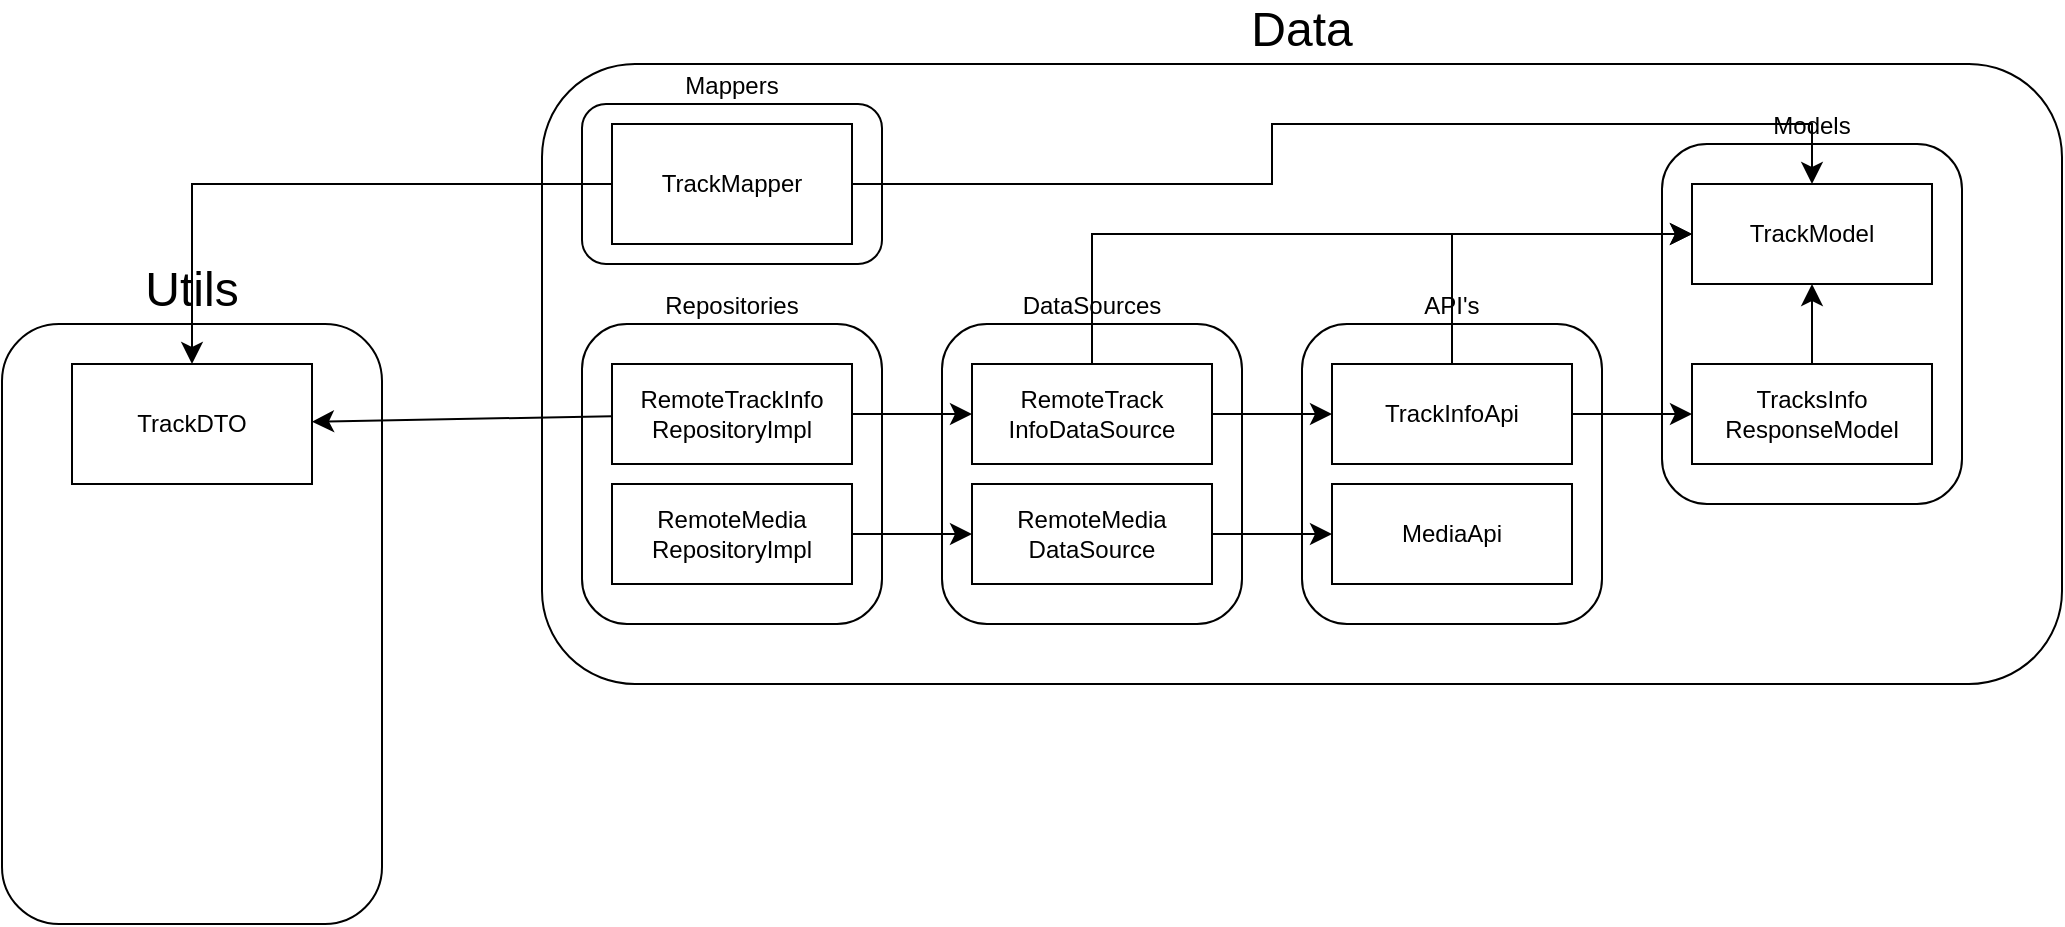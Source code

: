 <mxfile version="24.4.4" type="github">
  <diagram name="Страница — 1" id="pdOZdxwdt70tDH0--Hyy">
    <mxGraphModel dx="1460" dy="1086" grid="1" gridSize="10" guides="1" tooltips="1" connect="1" arrows="1" fold="1" page="0" pageScale="1" pageWidth="827" pageHeight="1169" background="none" math="0" shadow="0">
      <root>
        <mxCell id="0" />
        <mxCell id="1" parent="0" />
        <mxCell id="SDaeNK49fz3u2ENC72t_-1" value="Data" style="rounded=1;whiteSpace=wrap;html=1;labelPosition=center;verticalLabelPosition=top;align=center;verticalAlign=bottom;fontSize=24;" vertex="1" parent="1">
          <mxGeometry y="-70" width="760" height="310" as="geometry" />
        </mxCell>
        <mxCell id="SDaeNK49fz3u2ENC72t_-7" value="" style="group" vertex="1" connectable="0" parent="1">
          <mxGeometry x="380" y="60" width="150" height="150" as="geometry" />
        </mxCell>
        <mxCell id="SDaeNK49fz3u2ENC72t_-6" value="API&#39;s" style="rounded=1;whiteSpace=wrap;html=1;labelPosition=center;verticalLabelPosition=top;align=center;verticalAlign=bottom;" vertex="1" parent="SDaeNK49fz3u2ENC72t_-7">
          <mxGeometry width="150" height="150" as="geometry" />
        </mxCell>
        <mxCell id="SDaeNK49fz3u2ENC72t_-2" value="MediaApi" style="rounded=0;whiteSpace=wrap;html=1;" vertex="1" parent="SDaeNK49fz3u2ENC72t_-7">
          <mxGeometry x="15" y="80" width="120" height="50" as="geometry" />
        </mxCell>
        <mxCell id="SDaeNK49fz3u2ENC72t_-3" value="TrackInfoApi" style="rounded=0;whiteSpace=wrap;html=1;" vertex="1" parent="SDaeNK49fz3u2ENC72t_-7">
          <mxGeometry x="15" y="20" width="120" height="50" as="geometry" />
        </mxCell>
        <mxCell id="SDaeNK49fz3u2ENC72t_-9" value="" style="group" vertex="1" connectable="0" parent="1">
          <mxGeometry x="200" y="60" width="150" height="150" as="geometry" />
        </mxCell>
        <mxCell id="SDaeNK49fz3u2ENC72t_-10" value="DataSources" style="rounded=1;whiteSpace=wrap;html=1;labelPosition=center;verticalLabelPosition=top;align=center;verticalAlign=bottom;" vertex="1" parent="SDaeNK49fz3u2ENC72t_-9">
          <mxGeometry width="150" height="150" as="geometry" />
        </mxCell>
        <mxCell id="SDaeNK49fz3u2ENC72t_-11" value="&lt;div&gt;RemoteMedia&lt;/div&gt;&lt;div&gt;DataSource&lt;/div&gt;" style="rounded=0;whiteSpace=wrap;html=1;" vertex="1" parent="SDaeNK49fz3u2ENC72t_-9">
          <mxGeometry x="15" y="80" width="120" height="50" as="geometry" />
        </mxCell>
        <mxCell id="SDaeNK49fz3u2ENC72t_-12" value="&lt;div&gt;RemoteTrack&lt;/div&gt;&lt;div&gt;InfoDataSource&lt;/div&gt;" style="rounded=0;whiteSpace=wrap;html=1;" vertex="1" parent="SDaeNK49fz3u2ENC72t_-9">
          <mxGeometry x="15" y="20" width="120" height="50" as="geometry" />
        </mxCell>
        <mxCell id="SDaeNK49fz3u2ENC72t_-13" style="edgeStyle=none;curved=1;rounded=0;orthogonalLoop=1;jettySize=auto;html=1;entryX=0;entryY=0.5;entryDx=0;entryDy=0;fontSize=12;startSize=8;endSize=8;" edge="1" parent="1" source="SDaeNK49fz3u2ENC72t_-12" target="SDaeNK49fz3u2ENC72t_-3">
          <mxGeometry relative="1" as="geometry" />
        </mxCell>
        <mxCell id="SDaeNK49fz3u2ENC72t_-14" style="edgeStyle=none;curved=1;rounded=0;orthogonalLoop=1;jettySize=auto;html=1;fontSize=12;startSize=8;endSize=8;" edge="1" parent="1" source="SDaeNK49fz3u2ENC72t_-11" target="SDaeNK49fz3u2ENC72t_-2">
          <mxGeometry relative="1" as="geometry" />
        </mxCell>
        <mxCell id="SDaeNK49fz3u2ENC72t_-15" value="" style="group" vertex="1" connectable="0" parent="1">
          <mxGeometry x="20" y="60" width="150" height="150" as="geometry" />
        </mxCell>
        <mxCell id="SDaeNK49fz3u2ENC72t_-16" value="Repositories" style="rounded=1;whiteSpace=wrap;html=1;labelPosition=center;verticalLabelPosition=top;align=center;verticalAlign=bottom;" vertex="1" parent="SDaeNK49fz3u2ENC72t_-15">
          <mxGeometry width="150" height="150" as="geometry" />
        </mxCell>
        <mxCell id="SDaeNK49fz3u2ENC72t_-17" value="RemoteMedia&lt;div&gt;RepositoryImpl&lt;/div&gt;" style="rounded=0;whiteSpace=wrap;html=1;" vertex="1" parent="SDaeNK49fz3u2ENC72t_-15">
          <mxGeometry x="15" y="80" width="120" height="50" as="geometry" />
        </mxCell>
        <mxCell id="SDaeNK49fz3u2ENC72t_-18" value="&lt;div&gt;RemoteTrackInfo&lt;/div&gt;&lt;div&gt;RepositoryImpl&lt;/div&gt;" style="rounded=0;whiteSpace=wrap;html=1;" vertex="1" parent="SDaeNK49fz3u2ENC72t_-15">
          <mxGeometry x="15" y="20" width="120" height="50" as="geometry" />
        </mxCell>
        <mxCell id="SDaeNK49fz3u2ENC72t_-31" style="edgeStyle=none;curved=1;rounded=0;orthogonalLoop=1;jettySize=auto;html=1;exitX=0.75;exitY=0;exitDx=0;exitDy=0;fontSize=12;startSize=8;endSize=8;" edge="1" parent="SDaeNK49fz3u2ENC72t_-15" source="SDaeNK49fz3u2ENC72t_-16" target="SDaeNK49fz3u2ENC72t_-16">
          <mxGeometry relative="1" as="geometry" />
        </mxCell>
        <mxCell id="SDaeNK49fz3u2ENC72t_-19" style="edgeStyle=none;curved=1;rounded=0;orthogonalLoop=1;jettySize=auto;html=1;fontSize=12;startSize=8;endSize=8;" edge="1" parent="1" source="SDaeNK49fz3u2ENC72t_-17" target="SDaeNK49fz3u2ENC72t_-11">
          <mxGeometry relative="1" as="geometry" />
        </mxCell>
        <mxCell id="SDaeNK49fz3u2ENC72t_-20" style="edgeStyle=none;curved=1;rounded=0;orthogonalLoop=1;jettySize=auto;html=1;fontSize=12;startSize=8;endSize=8;" edge="1" parent="1" source="SDaeNK49fz3u2ENC72t_-18" target="SDaeNK49fz3u2ENC72t_-12">
          <mxGeometry relative="1" as="geometry" />
        </mxCell>
        <mxCell id="SDaeNK49fz3u2ENC72t_-23" value="Models" style="rounded=1;whiteSpace=wrap;html=1;labelPosition=center;verticalLabelPosition=top;align=center;verticalAlign=bottom;" vertex="1" parent="1">
          <mxGeometry x="560" y="-30" width="150" height="180" as="geometry" />
        </mxCell>
        <mxCell id="SDaeNK49fz3u2ENC72t_-24" value="TrackModel" style="rounded=0;whiteSpace=wrap;html=1;" vertex="1" parent="1">
          <mxGeometry x="575" y="-10" width="120" height="50" as="geometry" />
        </mxCell>
        <mxCell id="SDaeNK49fz3u2ENC72t_-35" style="edgeStyle=none;curved=1;rounded=0;orthogonalLoop=1;jettySize=auto;html=1;fontSize=12;startSize=8;endSize=8;" edge="1" parent="1" source="SDaeNK49fz3u2ENC72t_-25" target="SDaeNK49fz3u2ENC72t_-24">
          <mxGeometry relative="1" as="geometry" />
        </mxCell>
        <mxCell id="SDaeNK49fz3u2ENC72t_-25" value="&lt;div&gt;TracksInfo&lt;/div&gt;&lt;div&gt;ResponseModel&lt;/div&gt;" style="rounded=0;whiteSpace=wrap;html=1;" vertex="1" parent="1">
          <mxGeometry x="575" y="80" width="120" height="50" as="geometry" />
        </mxCell>
        <mxCell id="SDaeNK49fz3u2ENC72t_-34" style="edgeStyle=none;curved=1;rounded=0;orthogonalLoop=1;jettySize=auto;html=1;fontSize=12;startSize=8;endSize=8;" edge="1" parent="1" source="SDaeNK49fz3u2ENC72t_-3" target="SDaeNK49fz3u2ENC72t_-25">
          <mxGeometry relative="1" as="geometry" />
        </mxCell>
        <mxCell id="SDaeNK49fz3u2ENC72t_-39" style="edgeStyle=orthogonalEdgeStyle;rounded=0;orthogonalLoop=1;jettySize=auto;html=1;fontSize=12;startSize=8;endSize=8;" edge="1" parent="1" source="SDaeNK49fz3u2ENC72t_-12" target="SDaeNK49fz3u2ENC72t_-24">
          <mxGeometry relative="1" as="geometry">
            <Array as="points">
              <mxPoint x="275" y="15" />
            </Array>
          </mxGeometry>
        </mxCell>
        <mxCell id="SDaeNK49fz3u2ENC72t_-40" style="edgeStyle=orthogonalEdgeStyle;rounded=0;orthogonalLoop=1;jettySize=auto;html=1;fontSize=12;startSize=8;endSize=8;" edge="1" parent="1" source="SDaeNK49fz3u2ENC72t_-3" target="SDaeNK49fz3u2ENC72t_-24">
          <mxGeometry relative="1" as="geometry">
            <Array as="points">
              <mxPoint x="455" y="15" />
            </Array>
          </mxGeometry>
        </mxCell>
        <mxCell id="SDaeNK49fz3u2ENC72t_-45" value="" style="group" vertex="1" connectable="0" parent="1">
          <mxGeometry x="-270" y="60" width="190" height="300" as="geometry" />
        </mxCell>
        <mxCell id="SDaeNK49fz3u2ENC72t_-41" value="Utils" style="rounded=1;whiteSpace=wrap;html=1;labelPosition=center;verticalLabelPosition=top;align=center;verticalAlign=bottom;fontSize=24;" vertex="1" parent="SDaeNK49fz3u2ENC72t_-45">
          <mxGeometry width="190" height="300" as="geometry" />
        </mxCell>
        <mxCell id="SDaeNK49fz3u2ENC72t_-43" value="TrackDTO" style="rounded=0;whiteSpace=wrap;html=1;" vertex="1" parent="SDaeNK49fz3u2ENC72t_-45">
          <mxGeometry x="35" y="20" width="120" height="60" as="geometry" />
        </mxCell>
        <mxCell id="SDaeNK49fz3u2ENC72t_-44" style="edgeStyle=none;curved=1;rounded=0;orthogonalLoop=1;jettySize=auto;html=1;fontSize=12;startSize=8;endSize=8;" edge="1" parent="1" source="SDaeNK49fz3u2ENC72t_-18" target="SDaeNK49fz3u2ENC72t_-43">
          <mxGeometry relative="1" as="geometry" />
        </mxCell>
        <mxCell id="SDaeNK49fz3u2ENC72t_-46" value="Mappers" style="rounded=1;whiteSpace=wrap;html=1;labelPosition=center;verticalLabelPosition=top;align=center;verticalAlign=bottom;" vertex="1" parent="1">
          <mxGeometry x="20" y="-50" width="150" height="80" as="geometry" />
        </mxCell>
        <mxCell id="SDaeNK49fz3u2ENC72t_-48" style="edgeStyle=orthogonalEdgeStyle;rounded=0;orthogonalLoop=1;jettySize=auto;html=1;fontSize=12;startSize=8;endSize=8;" edge="1" parent="1" source="SDaeNK49fz3u2ENC72t_-47" target="SDaeNK49fz3u2ENC72t_-43">
          <mxGeometry relative="1" as="geometry" />
        </mxCell>
        <mxCell id="SDaeNK49fz3u2ENC72t_-49" style="edgeStyle=orthogonalEdgeStyle;rounded=0;orthogonalLoop=1;jettySize=auto;html=1;fontSize=12;startSize=8;endSize=8;" edge="1" parent="1" source="SDaeNK49fz3u2ENC72t_-47" target="SDaeNK49fz3u2ENC72t_-24">
          <mxGeometry relative="1" as="geometry">
            <Array as="points">
              <mxPoint x="365" y="-10" />
              <mxPoint x="365" y="-40" />
              <mxPoint x="635" y="-40" />
            </Array>
          </mxGeometry>
        </mxCell>
        <mxCell id="SDaeNK49fz3u2ENC72t_-47" value="TrackMapper" style="rounded=0;whiteSpace=wrap;html=1;" vertex="1" parent="1">
          <mxGeometry x="35" y="-40" width="120" height="60" as="geometry" />
        </mxCell>
      </root>
    </mxGraphModel>
  </diagram>
</mxfile>
